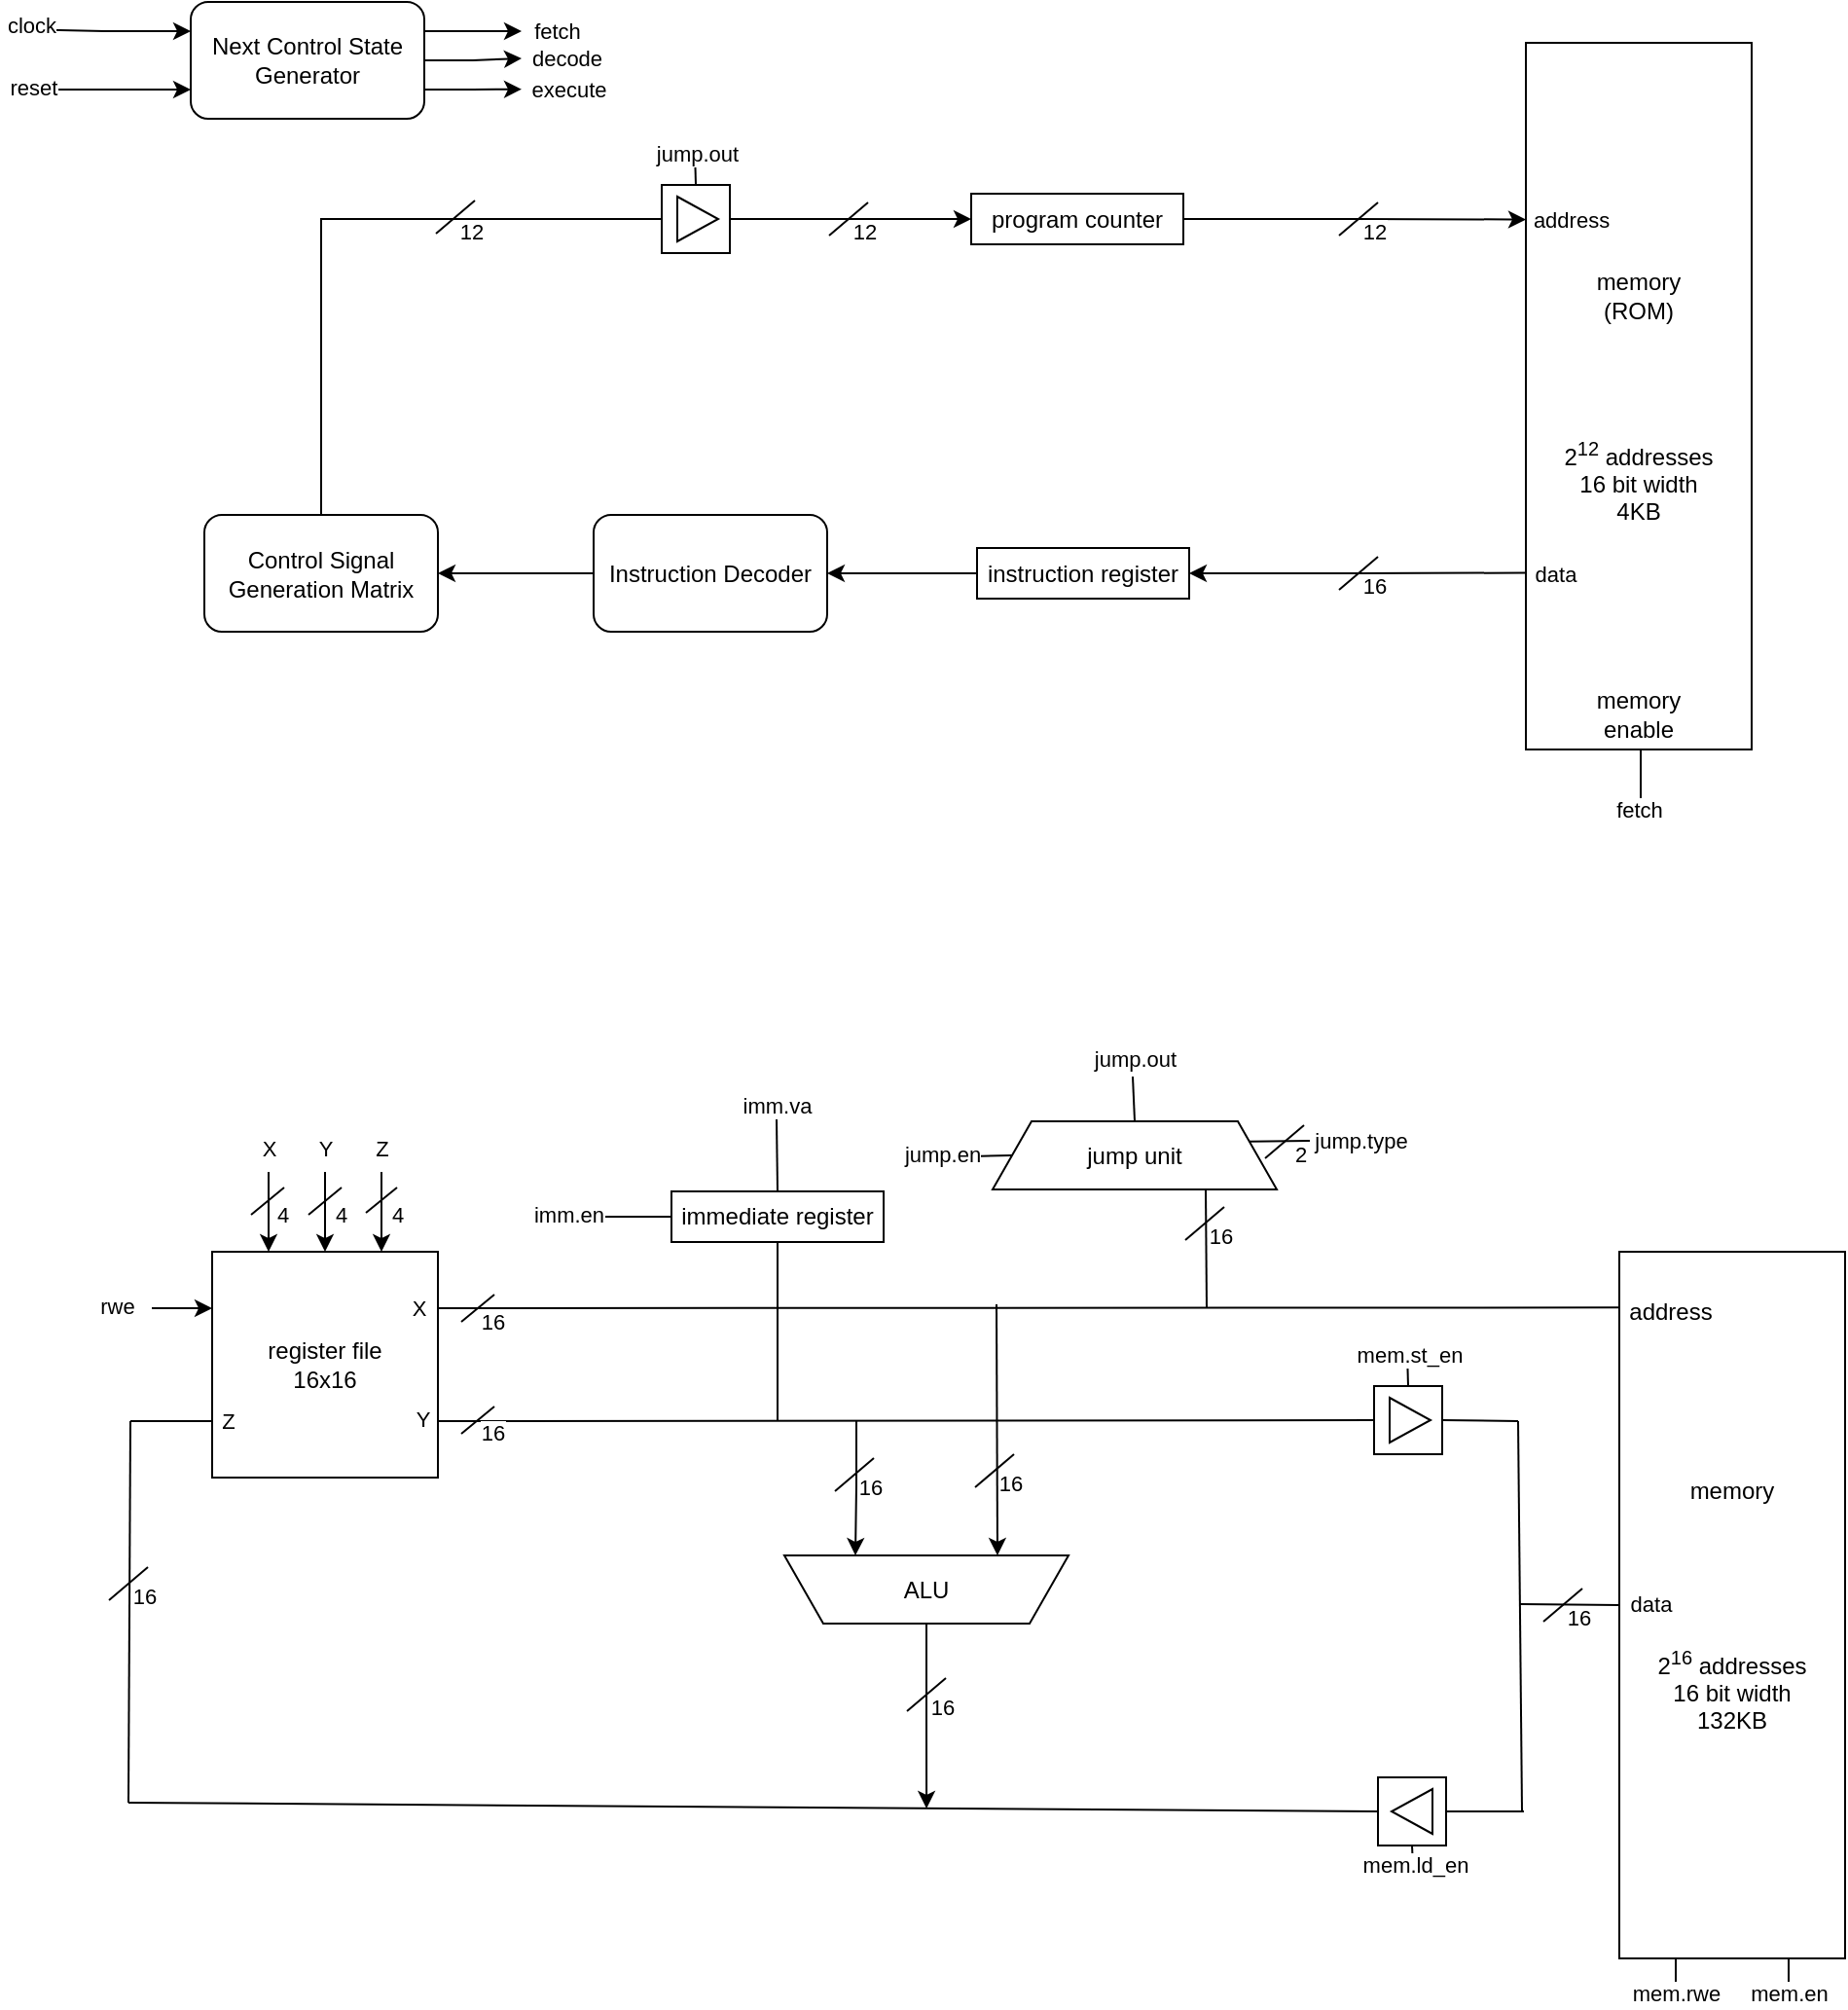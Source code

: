 <mxfile version="26.0.1">
  <diagram name="Page-1" id="Lnq9ZHY8k1LSBniUlyPh">
    <mxGraphModel dx="1737" dy="885" grid="1" gridSize="1" guides="1" tooltips="1" connect="1" arrows="1" fold="1" page="1" pageScale="1" pageWidth="850" pageHeight="1100" math="0" shadow="0">
      <root>
        <mxCell id="0" />
        <mxCell id="1" parent="0" />
        <mxCell id="1BW4OrDuWjj_WiHF_ftf-129" style="edgeStyle=orthogonalEdgeStyle;rounded=0;orthogonalLoop=1;jettySize=auto;html=1;exitX=0.5;exitY=1;exitDx=0;exitDy=0;endArrow=none;endFill=0;" parent="1" source="kr_W2gvDXn8DfY-FKdrc-157" edge="1">
          <mxGeometry relative="1" as="geometry">
            <mxPoint x="893" y="430" as="targetPoint" />
          </mxGeometry>
        </mxCell>
        <mxCell id="1BW4OrDuWjj_WiHF_ftf-130" value="fetch" style="edgeLabel;html=1;align=center;verticalAlign=middle;resizable=0;points=[];" parent="1BW4OrDuWjj_WiHF_ftf-129" vertex="1" connectable="0">
          <mxGeometry x="0.383" relative="1" as="geometry">
            <mxPoint x="-1" y="10" as="offset" />
          </mxGeometry>
        </mxCell>
        <mxCell id="kr_W2gvDXn8DfY-FKdrc-157" value="&lt;div&gt;&lt;span style=&quot;background-color: initial;&quot;&gt;memory&lt;/span&gt;&lt;/div&gt;&lt;div&gt;(ROM)&lt;/div&gt;&lt;div&gt;&lt;br&gt;&lt;/div&gt;&lt;div&gt;&lt;br&gt;&lt;/div&gt;&lt;div&gt;&lt;br&gt;&lt;/div&gt;&lt;div&gt;&lt;br&gt;&lt;/div&gt;&lt;div&gt;2&lt;sup&gt;12&lt;/sup&gt;&amp;nbsp;addresses&lt;/div&gt;&lt;div&gt;16 bit width&lt;/div&gt;&lt;div&gt;4KB&lt;/div&gt;" style="rounded=0;whiteSpace=wrap;html=1;" parent="1" vertex="1">
          <mxGeometry x="834" y="36" width="116" height="363" as="geometry" />
        </mxCell>
        <mxCell id="1BW4OrDuWjj_WiHF_ftf-104" value="program counter" style="rounded=0;whiteSpace=wrap;html=1;" parent="1" vertex="1">
          <mxGeometry x="549" y="113.5" width="109" height="26" as="geometry" />
        </mxCell>
        <mxCell id="1BW4OrDuWjj_WiHF_ftf-137" style="edgeStyle=orthogonalEdgeStyle;rounded=0;orthogonalLoop=1;jettySize=auto;html=1;entryX=1;entryY=0.5;entryDx=0;entryDy=0;" parent="1" source="1BW4OrDuWjj_WiHF_ftf-109" target="1BW4OrDuWjj_WiHF_ftf-136" edge="1">
          <mxGeometry relative="1" as="geometry" />
        </mxCell>
        <mxCell id="1BW4OrDuWjj_WiHF_ftf-109" value="instruction register" style="rounded=0;whiteSpace=wrap;html=1;" parent="1" vertex="1">
          <mxGeometry x="552" y="295.5" width="109" height="26" as="geometry" />
        </mxCell>
        <mxCell id="1BW4OrDuWjj_WiHF_ftf-116" style="edgeStyle=orthogonalEdgeStyle;rounded=0;orthogonalLoop=1;jettySize=auto;html=1;exitX=1;exitY=0.5;exitDx=0;exitDy=0;entryX=0;entryY=0.75;entryDx=0;entryDy=0;endArrow=none;endFill=0;startArrow=classic;startFill=1;" parent="1" source="1BW4OrDuWjj_WiHF_ftf-109" target="kr_W2gvDXn8DfY-FKdrc-157" edge="1">
          <mxGeometry relative="1" as="geometry">
            <mxPoint x="756" y="308.5" as="sourcePoint" />
          </mxGeometry>
        </mxCell>
        <mxCell id="0U2qP6XR2OY_gukqAAtL-2" value="data" style="edgeLabel;html=1;align=center;verticalAlign=middle;resizable=0;points=[];" parent="1BW4OrDuWjj_WiHF_ftf-116" vertex="1" connectable="0">
          <mxGeometry x="0.77" relative="1" as="geometry">
            <mxPoint x="34" as="offset" />
          </mxGeometry>
        </mxCell>
        <mxCell id="1BW4OrDuWjj_WiHF_ftf-127" style="edgeStyle=orthogonalEdgeStyle;rounded=0;orthogonalLoop=1;jettySize=auto;html=1;entryX=0;entryY=0.25;entryDx=0;entryDy=0;exitX=1;exitY=0.5;exitDx=0;exitDy=0;" parent="1" source="1BW4OrDuWjj_WiHF_ftf-104" target="kr_W2gvDXn8DfY-FKdrc-157" edge="1">
          <mxGeometry relative="1" as="geometry">
            <mxPoint x="755" y="127" as="sourcePoint" />
          </mxGeometry>
        </mxCell>
        <mxCell id="0U2qP6XR2OY_gukqAAtL-1" value="address" style="edgeLabel;html=1;align=center;verticalAlign=middle;resizable=0;points=[];" parent="1BW4OrDuWjj_WiHF_ftf-127" vertex="1" connectable="0">
          <mxGeometry x="0.758" y="3" relative="1" as="geometry">
            <mxPoint x="44" y="3" as="offset" />
          </mxGeometry>
        </mxCell>
        <mxCell id="1BW4OrDuWjj_WiHF_ftf-133" style="edgeStyle=orthogonalEdgeStyle;rounded=0;orthogonalLoop=1;jettySize=auto;html=1;exitX=1;exitY=0.25;exitDx=0;exitDy=0;" parent="1" source="1BW4OrDuWjj_WiHF_ftf-128" edge="1">
          <mxGeometry relative="1" as="geometry">
            <mxPoint x="318" y="30" as="targetPoint" />
          </mxGeometry>
        </mxCell>
        <mxCell id="1BW4OrDuWjj_WiHF_ftf-146" value="fetch" style="edgeLabel;html=1;align=center;verticalAlign=middle;resizable=0;points=[];" parent="1BW4OrDuWjj_WiHF_ftf-133" vertex="1" connectable="0">
          <mxGeometry x="0.821" y="2" relative="1" as="geometry">
            <mxPoint x="22" y="2" as="offset" />
          </mxGeometry>
        </mxCell>
        <mxCell id="1BW4OrDuWjj_WiHF_ftf-134" style="edgeStyle=orthogonalEdgeStyle;rounded=0;orthogonalLoop=1;jettySize=auto;html=1;exitX=1;exitY=0.5;exitDx=0;exitDy=0;" parent="1" source="1BW4OrDuWjj_WiHF_ftf-128" edge="1">
          <mxGeometry relative="1" as="geometry">
            <mxPoint x="318" y="44.0" as="targetPoint" />
          </mxGeometry>
        </mxCell>
        <mxCell id="1BW4OrDuWjj_WiHF_ftf-135" style="edgeStyle=orthogonalEdgeStyle;rounded=0;orthogonalLoop=1;jettySize=auto;html=1;exitX=1;exitY=0.75;exitDx=0;exitDy=0;" parent="1" source="1BW4OrDuWjj_WiHF_ftf-128" edge="1">
          <mxGeometry relative="1" as="geometry">
            <mxPoint x="318" y="59.821" as="targetPoint" />
          </mxGeometry>
        </mxCell>
        <mxCell id="1BW4OrDuWjj_WiHF_ftf-177" style="edgeStyle=orthogonalEdgeStyle;rounded=0;orthogonalLoop=1;jettySize=auto;html=1;exitX=0;exitY=0.25;exitDx=0;exitDy=0;endArrow=none;endFill=0;startArrow=classic;startFill=1;" parent="1" source="1BW4OrDuWjj_WiHF_ftf-128" edge="1">
          <mxGeometry relative="1" as="geometry">
            <mxPoint x="58" y="29" as="targetPoint" />
          </mxGeometry>
        </mxCell>
        <mxCell id="1BW4OrDuWjj_WiHF_ftf-178" value="clock" style="edgeLabel;html=1;align=center;verticalAlign=middle;resizable=0;points=[];" parent="1BW4OrDuWjj_WiHF_ftf-177" vertex="1" connectable="0">
          <mxGeometry x="0.833" y="-2" relative="1" as="geometry">
            <mxPoint as="offset" />
          </mxGeometry>
        </mxCell>
        <mxCell id="1BW4OrDuWjj_WiHF_ftf-180" style="edgeStyle=orthogonalEdgeStyle;rounded=0;orthogonalLoop=1;jettySize=auto;html=1;exitX=0;exitY=0.75;exitDx=0;exitDy=0;startArrow=classic;startFill=1;endArrow=none;endFill=0;" parent="1" source="1BW4OrDuWjj_WiHF_ftf-128" edge="1">
          <mxGeometry relative="1" as="geometry">
            <mxPoint x="63" y="60" as="targetPoint" />
          </mxGeometry>
        </mxCell>
        <mxCell id="1BW4OrDuWjj_WiHF_ftf-181" value="reset" style="edgeLabel;html=1;align=center;verticalAlign=middle;resizable=0;points=[];" parent="1BW4OrDuWjj_WiHF_ftf-180" vertex="1" connectable="0">
          <mxGeometry x="0.779" y="-1" relative="1" as="geometry">
            <mxPoint x="-6" as="offset" />
          </mxGeometry>
        </mxCell>
        <mxCell id="1BW4OrDuWjj_WiHF_ftf-128" value="Next Control State Generator" style="rounded=1;whiteSpace=wrap;html=1;" parent="1" vertex="1">
          <mxGeometry x="148" y="15" width="120" height="60" as="geometry" />
        </mxCell>
        <mxCell id="1BW4OrDuWjj_WiHF_ftf-156" style="edgeStyle=orthogonalEdgeStyle;rounded=0;orthogonalLoop=1;jettySize=auto;html=1;entryX=1;entryY=0.5;entryDx=0;entryDy=0;" parent="1" source="1BW4OrDuWjj_WiHF_ftf-136" target="1BW4OrDuWjj_WiHF_ftf-153" edge="1">
          <mxGeometry relative="1" as="geometry" />
        </mxCell>
        <mxCell id="1BW4OrDuWjj_WiHF_ftf-136" value="Instruction Decoder" style="rounded=1;whiteSpace=wrap;html=1;" parent="1" vertex="1">
          <mxGeometry x="355" y="278.5" width="120" height="60" as="geometry" />
        </mxCell>
        <mxCell id="1BW4OrDuWjj_WiHF_ftf-145" value="memory enable" style="text;html=1;align=center;verticalAlign=middle;whiteSpace=wrap;rounded=0;" parent="1" vertex="1">
          <mxGeometry x="862" y="366" width="60" height="30" as="geometry" />
        </mxCell>
        <mxCell id="1BW4OrDuWjj_WiHF_ftf-147" value="decode" style="edgeLabel;html=1;align=center;verticalAlign=middle;resizable=0;points=[];" parent="1" vertex="1" connectable="0">
          <mxGeometry x="340.999" y="43.499" as="geometry" />
        </mxCell>
        <mxCell id="1BW4OrDuWjj_WiHF_ftf-148" value="execute" style="edgeLabel;html=1;align=center;verticalAlign=middle;resizable=0;points=[];" parent="1" vertex="1" connectable="0">
          <mxGeometry x="341.999" y="59.999" as="geometry" />
        </mxCell>
        <mxCell id="1BW4OrDuWjj_WiHF_ftf-182" style="edgeStyle=orthogonalEdgeStyle;rounded=0;orthogonalLoop=1;jettySize=auto;html=1;entryX=0;entryY=0.5;entryDx=0;entryDy=0;exitX=0.5;exitY=0;exitDx=0;exitDy=0;endArrow=none;endFill=0;" parent="1" source="1BW4OrDuWjj_WiHF_ftf-153" target="1BW4OrDuWjj_WiHF_ftf-173" edge="1">
          <mxGeometry relative="1" as="geometry" />
        </mxCell>
        <mxCell id="1BW4OrDuWjj_WiHF_ftf-153" value="Control Signal Generation Matrix" style="rounded=1;whiteSpace=wrap;html=1;" parent="1" vertex="1">
          <mxGeometry x="155" y="278.5" width="120" height="60" as="geometry" />
        </mxCell>
        <mxCell id="1BW4OrDuWjj_WiHF_ftf-172" value="" style="group" parent="1" vertex="1" connectable="0">
          <mxGeometry x="390" y="91" width="35" height="53" as="geometry" />
        </mxCell>
        <mxCell id="1BW4OrDuWjj_WiHF_ftf-173" value="" style="rounded=0;whiteSpace=wrap;html=1;" parent="1BW4OrDuWjj_WiHF_ftf-172" vertex="1">
          <mxGeometry y="18" width="35" height="35" as="geometry" />
        </mxCell>
        <mxCell id="1BW4OrDuWjj_WiHF_ftf-174" value="" style="triangle;whiteSpace=wrap;html=1;" parent="1BW4OrDuWjj_WiHF_ftf-172" vertex="1">
          <mxGeometry x="8" y="24" width="21" height="23" as="geometry" />
        </mxCell>
        <mxCell id="1BW4OrDuWjj_WiHF_ftf-175" value="" style="endArrow=none;html=1;rounded=0;entryX=0.5;entryY=0;entryDx=0;entryDy=0;" parent="1BW4OrDuWjj_WiHF_ftf-172" target="1BW4OrDuWjj_WiHF_ftf-173" edge="1">
          <mxGeometry width="50" height="50" relative="1" as="geometry">
            <mxPoint x="17" as="sourcePoint" />
            <mxPoint x="1" y="-7" as="targetPoint" />
          </mxGeometry>
        </mxCell>
        <mxCell id="1BW4OrDuWjj_WiHF_ftf-176" value="jump.out" style="edgeLabel;html=1;align=center;verticalAlign=middle;resizable=0;points=[];" parent="1BW4OrDuWjj_WiHF_ftf-175" vertex="1" connectable="0">
          <mxGeometry x="-0.85" y="1" relative="1" as="geometry">
            <mxPoint as="offset" />
          </mxGeometry>
        </mxCell>
        <mxCell id="1BW4OrDuWjj_WiHF_ftf-183" style="edgeStyle=orthogonalEdgeStyle;rounded=0;orthogonalLoop=1;jettySize=auto;html=1;entryX=0;entryY=0.5;entryDx=0;entryDy=0;" parent="1" source="1BW4OrDuWjj_WiHF_ftf-173" target="1BW4OrDuWjj_WiHF_ftf-104" edge="1">
          <mxGeometry relative="1" as="geometry" />
        </mxCell>
        <mxCell id="1BW4OrDuWjj_WiHF_ftf-188" value="" style="endArrow=none;html=1;rounded=0;" parent="1" edge="1">
          <mxGeometry width="50" height="50" relative="1" as="geometry">
            <mxPoint x="738" y="317" as="sourcePoint" />
            <mxPoint x="758" y="300" as="targetPoint" />
          </mxGeometry>
        </mxCell>
        <mxCell id="1BW4OrDuWjj_WiHF_ftf-189" value="16" style="edgeLabel;html=1;align=center;verticalAlign=middle;resizable=0;points=[];" parent="1BW4OrDuWjj_WiHF_ftf-188" vertex="1" connectable="0">
          <mxGeometry x="0.437" y="-1" relative="1" as="geometry">
            <mxPoint x="3" y="9" as="offset" />
          </mxGeometry>
        </mxCell>
        <mxCell id="1BW4OrDuWjj_WiHF_ftf-192" value="" style="endArrow=none;html=1;rounded=0;" parent="1" edge="1">
          <mxGeometry width="50" height="50" relative="1" as="geometry">
            <mxPoint x="738" y="135" as="sourcePoint" />
            <mxPoint x="758" y="118" as="targetPoint" />
          </mxGeometry>
        </mxCell>
        <mxCell id="1BW4OrDuWjj_WiHF_ftf-193" value="12" style="edgeLabel;html=1;align=center;verticalAlign=middle;resizable=0;points=[];" parent="1BW4OrDuWjj_WiHF_ftf-192" vertex="1" connectable="0">
          <mxGeometry x="0.437" y="-1" relative="1" as="geometry">
            <mxPoint x="3" y="9" as="offset" />
          </mxGeometry>
        </mxCell>
        <mxCell id="1BW4OrDuWjj_WiHF_ftf-194" value="" style="endArrow=none;html=1;rounded=0;" parent="1" edge="1">
          <mxGeometry width="50" height="50" relative="1" as="geometry">
            <mxPoint x="274" y="134" as="sourcePoint" />
            <mxPoint x="294" y="117" as="targetPoint" />
          </mxGeometry>
        </mxCell>
        <mxCell id="1BW4OrDuWjj_WiHF_ftf-195" value="12" style="edgeLabel;html=1;align=center;verticalAlign=middle;resizable=0;points=[];" parent="1BW4OrDuWjj_WiHF_ftf-194" vertex="1" connectable="0">
          <mxGeometry x="0.437" y="-1" relative="1" as="geometry">
            <mxPoint x="3" y="10" as="offset" />
          </mxGeometry>
        </mxCell>
        <mxCell id="1BW4OrDuWjj_WiHF_ftf-242" value="" style="endArrow=none;html=1;rounded=0;" parent="1" edge="1">
          <mxGeometry width="50" height="50" relative="1" as="geometry">
            <mxPoint x="476" y="135" as="sourcePoint" />
            <mxPoint x="496" y="118" as="targetPoint" />
          </mxGeometry>
        </mxCell>
        <mxCell id="1BW4OrDuWjj_WiHF_ftf-243" value="12" style="edgeLabel;html=1;align=center;verticalAlign=middle;resizable=0;points=[];" parent="1BW4OrDuWjj_WiHF_ftf-242" vertex="1" connectable="0">
          <mxGeometry x="0.437" y="-1" relative="1" as="geometry">
            <mxPoint x="3" y="9" as="offset" />
          </mxGeometry>
        </mxCell>
        <mxCell id="tpnayZtEJHN_1LxH815h-15" value="" style="group" vertex="1" connectable="0" parent="1">
          <mxGeometry x="106" y="567" width="892" height="477" as="geometry" />
        </mxCell>
        <mxCell id="kr_W2gvDXn8DfY-FKdrc-2" value="register file&lt;div&gt;16x16&lt;/div&gt;" style="whiteSpace=wrap;html=1;aspect=fixed;" parent="tpnayZtEJHN_1LxH815h-15" vertex="1">
          <mxGeometry x="53" y="90" width="116" height="116" as="geometry" />
        </mxCell>
        <mxCell id="kr_W2gvDXn8DfY-FKdrc-7" value="" style="endArrow=classic;html=1;rounded=0;entryX=0;entryY=0.25;entryDx=0;entryDy=0;" parent="tpnayZtEJHN_1LxH815h-15" target="kr_W2gvDXn8DfY-FKdrc-2" edge="1">
          <mxGeometry width="50" height="50" relative="1" as="geometry">
            <mxPoint x="22" y="119" as="sourcePoint" />
            <mxPoint x="-49" y="107" as="targetPoint" />
          </mxGeometry>
        </mxCell>
        <mxCell id="kr_W2gvDXn8DfY-FKdrc-8" value="rwe" style="edgeLabel;html=1;align=center;verticalAlign=middle;resizable=0;points=[];" parent="kr_W2gvDXn8DfY-FKdrc-7" vertex="1" connectable="0">
          <mxGeometry x="-0.469" y="-2" relative="1" as="geometry">
            <mxPoint x="-26" y="-3" as="offset" />
          </mxGeometry>
        </mxCell>
        <mxCell id="kr_W2gvDXn8DfY-FKdrc-11" value="" style="endArrow=classic;html=1;rounded=0;entryX=0.25;entryY=0;entryDx=0;entryDy=0;" parent="tpnayZtEJHN_1LxH815h-15" target="kr_W2gvDXn8DfY-FKdrc-2" edge="1">
          <mxGeometry width="50" height="50" relative="1" as="geometry">
            <mxPoint x="82" y="49" as="sourcePoint" />
            <mxPoint x="91" y="67" as="targetPoint" />
          </mxGeometry>
        </mxCell>
        <mxCell id="kr_W2gvDXn8DfY-FKdrc-43" value="X" style="edgeLabel;html=1;align=center;verticalAlign=middle;resizable=0;points=[];" parent="kr_W2gvDXn8DfY-FKdrc-11" vertex="1" connectable="0">
          <mxGeometry x="-0.74" relative="1" as="geometry">
            <mxPoint y="-18" as="offset" />
          </mxGeometry>
        </mxCell>
        <mxCell id="kr_W2gvDXn8DfY-FKdrc-30" value="" style="endArrow=none;html=1;rounded=0;" parent="tpnayZtEJHN_1LxH815h-15" edge="1">
          <mxGeometry width="50" height="50" relative="1" as="geometry">
            <mxPoint x="73" y="71" as="sourcePoint" />
            <mxPoint x="90" y="57" as="targetPoint" />
          </mxGeometry>
        </mxCell>
        <mxCell id="kr_W2gvDXn8DfY-FKdrc-31" value="4" style="edgeLabel;html=1;align=center;verticalAlign=middle;resizable=0;points=[];" parent="kr_W2gvDXn8DfY-FKdrc-30" vertex="1" connectable="0">
          <mxGeometry x="0.437" y="-1" relative="1" as="geometry">
            <mxPoint x="3" y="9" as="offset" />
          </mxGeometry>
        </mxCell>
        <mxCell id="kr_W2gvDXn8DfY-FKdrc-44" value="" style="endArrow=classic;html=1;rounded=0;entryX=0.5;entryY=0;entryDx=0;entryDy=0;" parent="tpnayZtEJHN_1LxH815h-15" target="kr_W2gvDXn8DfY-FKdrc-2" edge="1">
          <mxGeometry width="50" height="50" relative="1" as="geometry">
            <mxPoint x="111" y="49" as="sourcePoint" />
            <mxPoint x="119" y="75" as="targetPoint" />
          </mxGeometry>
        </mxCell>
        <mxCell id="kr_W2gvDXn8DfY-FKdrc-45" value="Y" style="edgeLabel;html=1;align=center;verticalAlign=middle;resizable=0;points=[];" parent="kr_W2gvDXn8DfY-FKdrc-44" vertex="1" connectable="0">
          <mxGeometry x="-0.74" relative="1" as="geometry">
            <mxPoint y="-18" as="offset" />
          </mxGeometry>
        </mxCell>
        <mxCell id="kr_W2gvDXn8DfY-FKdrc-46" value="" style="endArrow=classic;html=1;rounded=0;entryX=0.75;entryY=0;entryDx=0;entryDy=0;" parent="tpnayZtEJHN_1LxH815h-15" target="kr_W2gvDXn8DfY-FKdrc-2" edge="1">
          <mxGeometry width="50" height="50" relative="1" as="geometry">
            <mxPoint x="140" y="49" as="sourcePoint" />
            <mxPoint x="141" y="80" as="targetPoint" />
          </mxGeometry>
        </mxCell>
        <mxCell id="kr_W2gvDXn8DfY-FKdrc-47" value="Z" style="edgeLabel;html=1;align=center;verticalAlign=middle;resizable=0;points=[];" parent="kr_W2gvDXn8DfY-FKdrc-46" vertex="1" connectable="0">
          <mxGeometry x="-0.74" relative="1" as="geometry">
            <mxPoint y="-18" as="offset" />
          </mxGeometry>
        </mxCell>
        <mxCell id="kr_W2gvDXn8DfY-FKdrc-50" value="" style="endArrow=none;html=1;rounded=0;" parent="tpnayZtEJHN_1LxH815h-15" edge="1">
          <mxGeometry width="50" height="50" relative="1" as="geometry">
            <mxPoint x="102.5" y="71" as="sourcePoint" />
            <mxPoint x="119.5" y="57" as="targetPoint" />
          </mxGeometry>
        </mxCell>
        <mxCell id="kr_W2gvDXn8DfY-FKdrc-51" value="4" style="edgeLabel;html=1;align=center;verticalAlign=middle;resizable=0;points=[];" parent="kr_W2gvDXn8DfY-FKdrc-50" vertex="1" connectable="0">
          <mxGeometry x="0.437" y="-1" relative="1" as="geometry">
            <mxPoint x="3" y="9" as="offset" />
          </mxGeometry>
        </mxCell>
        <mxCell id="kr_W2gvDXn8DfY-FKdrc-52" value="" style="endArrow=none;html=1;rounded=0;" parent="tpnayZtEJHN_1LxH815h-15" edge="1">
          <mxGeometry width="50" height="50" relative="1" as="geometry">
            <mxPoint x="132" y="70" as="sourcePoint" />
            <mxPoint x="148" y="57" as="targetPoint" />
          </mxGeometry>
        </mxCell>
        <mxCell id="kr_W2gvDXn8DfY-FKdrc-53" value="4" style="edgeLabel;html=1;align=center;verticalAlign=middle;resizable=0;points=[];" parent="kr_W2gvDXn8DfY-FKdrc-52" vertex="1" connectable="0">
          <mxGeometry x="0.437" y="-1" relative="1" as="geometry">
            <mxPoint x="3" y="9" as="offset" />
          </mxGeometry>
        </mxCell>
        <mxCell id="kr_W2gvDXn8DfY-FKdrc-56" value="" style="endArrow=none;html=1;rounded=0;exitX=1;exitY=0.25;exitDx=0;exitDy=0;entryX=-0.001;entryY=0.079;entryDx=0;entryDy=0;entryPerimeter=0;" parent="tpnayZtEJHN_1LxH815h-15" source="kr_W2gvDXn8DfY-FKdrc-2" target="kr_W2gvDXn8DfY-FKdrc-55" edge="1">
          <mxGeometry width="50" height="50" relative="1" as="geometry">
            <mxPoint x="299" y="247" as="sourcePoint" />
            <mxPoint x="349" y="197" as="targetPoint" />
          </mxGeometry>
        </mxCell>
        <mxCell id="kr_W2gvDXn8DfY-FKdrc-139" value="X" style="edgeLabel;html=1;align=center;verticalAlign=middle;resizable=0;points=[];" parent="kr_W2gvDXn8DfY-FKdrc-56" vertex="1" connectable="0">
          <mxGeometry x="-0.99" relative="1" as="geometry">
            <mxPoint x="-13" as="offset" />
          </mxGeometry>
        </mxCell>
        <mxCell id="kr_W2gvDXn8DfY-FKdrc-59" value="" style="endArrow=none;html=1;rounded=0;" parent="tpnayZtEJHN_1LxH815h-15" edge="1">
          <mxGeometry width="50" height="50" relative="1" as="geometry">
            <mxPoint x="181" y="126" as="sourcePoint" />
            <mxPoint x="198" y="112" as="targetPoint" />
          </mxGeometry>
        </mxCell>
        <mxCell id="kr_W2gvDXn8DfY-FKdrc-60" value="16" style="edgeLabel;html=1;align=center;verticalAlign=middle;resizable=0;points=[];" parent="kr_W2gvDXn8DfY-FKdrc-59" vertex="1" connectable="0">
          <mxGeometry x="0.437" y="-1" relative="1" as="geometry">
            <mxPoint x="3" y="9" as="offset" />
          </mxGeometry>
        </mxCell>
        <mxCell id="kr_W2gvDXn8DfY-FKdrc-78" value="" style="endArrow=none;html=1;rounded=0;exitX=1;exitY=0.75;exitDx=0;exitDy=0;entryX=0;entryY=0.5;entryDx=0;entryDy=0;" parent="tpnayZtEJHN_1LxH815h-15" source="kr_W2gvDXn8DfY-FKdrc-2" target="kr_W2gvDXn8DfY-FKdrc-79" edge="1">
          <mxGeometry width="50" height="50" relative="1" as="geometry">
            <mxPoint x="198" y="187" as="sourcePoint" />
            <mxPoint x="715" y="177" as="targetPoint" />
          </mxGeometry>
        </mxCell>
        <mxCell id="kr_W2gvDXn8DfY-FKdrc-140" value="Y" style="edgeLabel;html=1;align=center;verticalAlign=middle;resizable=0;points=[];" parent="kr_W2gvDXn8DfY-FKdrc-78" vertex="1" connectable="0">
          <mxGeometry x="-0.978" y="1" relative="1" as="geometry">
            <mxPoint x="-14" as="offset" />
          </mxGeometry>
        </mxCell>
        <mxCell id="kr_W2gvDXn8DfY-FKdrc-87" value="" style="endArrow=none;html=1;rounded=0;entryX=0;entryY=0.5;entryDx=0;entryDy=0;" parent="tpnayZtEJHN_1LxH815h-15" target="kr_W2gvDXn8DfY-FKdrc-81" edge="1">
          <mxGeometry width="50" height="50" relative="1" as="geometry">
            <mxPoint x="10" y="373" as="sourcePoint" />
            <mxPoint x="721" y="378" as="targetPoint" />
          </mxGeometry>
        </mxCell>
        <mxCell id="kr_W2gvDXn8DfY-FKdrc-92" value="" style="endArrow=none;html=1;rounded=0;" parent="tpnayZtEJHN_1LxH815h-15" edge="1">
          <mxGeometry width="50" height="50" relative="1" as="geometry">
            <mxPoint x="181" y="183.5" as="sourcePoint" />
            <mxPoint x="198" y="169.5" as="targetPoint" />
          </mxGeometry>
        </mxCell>
        <mxCell id="kr_W2gvDXn8DfY-FKdrc-93" value="16" style="edgeLabel;html=1;align=center;verticalAlign=middle;resizable=0;points=[];" parent="kr_W2gvDXn8DfY-FKdrc-92" vertex="1" connectable="0">
          <mxGeometry x="0.437" y="-1" relative="1" as="geometry">
            <mxPoint x="3" y="9" as="offset" />
          </mxGeometry>
        </mxCell>
        <mxCell id="kr_W2gvDXn8DfY-FKdrc-111" value="" style="endArrow=none;html=1;rounded=0;" parent="tpnayZtEJHN_1LxH815h-15" edge="1">
          <mxGeometry width="50" height="50" relative="1" as="geometry">
            <mxPoint x="10" y="373" as="sourcePoint" />
            <mxPoint x="11" y="177" as="targetPoint" />
          </mxGeometry>
        </mxCell>
        <mxCell id="kr_W2gvDXn8DfY-FKdrc-113" value="" style="endArrow=none;html=1;rounded=0;entryX=0;entryY=0.75;entryDx=0;entryDy=0;" parent="tpnayZtEJHN_1LxH815h-15" target="kr_W2gvDXn8DfY-FKdrc-2" edge="1">
          <mxGeometry width="50" height="50" relative="1" as="geometry">
            <mxPoint x="11" y="177" as="sourcePoint" />
            <mxPoint x="41" y="158" as="targetPoint" />
          </mxGeometry>
        </mxCell>
        <mxCell id="kr_W2gvDXn8DfY-FKdrc-141" value="Z" style="edgeLabel;html=1;align=center;verticalAlign=middle;resizable=0;points=[];" parent="kr_W2gvDXn8DfY-FKdrc-113" vertex="1" connectable="0">
          <mxGeometry x="0.66" relative="1" as="geometry">
            <mxPoint x="15" as="offset" />
          </mxGeometry>
        </mxCell>
        <mxCell id="kr_W2gvDXn8DfY-FKdrc-125" value="" style="endArrow=none;html=1;rounded=0;" parent="tpnayZtEJHN_1LxH815h-15" edge="1">
          <mxGeometry width="50" height="50" relative="1" as="geometry">
            <mxPoint x="373" y="213" as="sourcePoint" />
            <mxPoint x="393" y="196" as="targetPoint" />
          </mxGeometry>
        </mxCell>
        <mxCell id="kr_W2gvDXn8DfY-FKdrc-126" value="16" style="edgeLabel;html=1;align=center;verticalAlign=middle;resizable=0;points=[];" parent="kr_W2gvDXn8DfY-FKdrc-125" vertex="1" connectable="0">
          <mxGeometry x="0.437" y="-1" relative="1" as="geometry">
            <mxPoint x="3" y="9" as="offset" />
          </mxGeometry>
        </mxCell>
        <mxCell id="kr_W2gvDXn8DfY-FKdrc-137" value="" style="endArrow=none;html=1;rounded=0;" parent="tpnayZtEJHN_1LxH815h-15" edge="1">
          <mxGeometry width="50" height="50" relative="1" as="geometry">
            <mxPoint y="269" as="sourcePoint" />
            <mxPoint x="20" y="252" as="targetPoint" />
          </mxGeometry>
        </mxCell>
        <mxCell id="kr_W2gvDXn8DfY-FKdrc-138" value="16" style="edgeLabel;html=1;align=center;verticalAlign=middle;resizable=0;points=[];" parent="kr_W2gvDXn8DfY-FKdrc-137" vertex="1" connectable="0">
          <mxGeometry x="0.437" y="-1" relative="1" as="geometry">
            <mxPoint x="3" y="9" as="offset" />
          </mxGeometry>
        </mxCell>
        <mxCell id="kr_W2gvDXn8DfY-FKdrc-151" style="edgeStyle=orthogonalEdgeStyle;rounded=0;orthogonalLoop=1;jettySize=auto;html=1;endArrow=none;endFill=0;" parent="tpnayZtEJHN_1LxH815h-15" source="kr_W2gvDXn8DfY-FKdrc-144" edge="1">
          <mxGeometry relative="1" as="geometry">
            <mxPoint x="343.5" y="177" as="targetPoint" />
          </mxGeometry>
        </mxCell>
        <mxCell id="kr_W2gvDXn8DfY-FKdrc-144" value="immediate register" style="rounded=0;whiteSpace=wrap;html=1;" parent="tpnayZtEJHN_1LxH815h-15" vertex="1">
          <mxGeometry x="289" y="59" width="109" height="26" as="geometry" />
        </mxCell>
        <mxCell id="kr_W2gvDXn8DfY-FKdrc-145" value="" style="endArrow=none;html=1;rounded=0;entryX=0;entryY=0.5;entryDx=0;entryDy=0;endFill=0;" parent="tpnayZtEJHN_1LxH815h-15" target="kr_W2gvDXn8DfY-FKdrc-144" edge="1">
          <mxGeometry width="50" height="50" relative="1" as="geometry">
            <mxPoint x="252" y="72" as="sourcePoint" />
            <mxPoint x="282" y="71" as="targetPoint" />
          </mxGeometry>
        </mxCell>
        <mxCell id="kr_W2gvDXn8DfY-FKdrc-146" value="imm.en" style="edgeLabel;html=1;align=center;verticalAlign=middle;resizable=0;points=[];" parent="kr_W2gvDXn8DfY-FKdrc-145" vertex="1" connectable="0">
          <mxGeometry x="-0.469" y="-2" relative="1" as="geometry">
            <mxPoint x="-26" y="-3" as="offset" />
          </mxGeometry>
        </mxCell>
        <mxCell id="kr_W2gvDXn8DfY-FKdrc-149" value="" style="endArrow=none;html=1;rounded=0;exitX=0.5;exitY=0;exitDx=0;exitDy=0;" parent="tpnayZtEJHN_1LxH815h-15" source="kr_W2gvDXn8DfY-FKdrc-144" edge="1">
          <mxGeometry width="50" height="50" relative="1" as="geometry">
            <mxPoint x="329" y="56" as="sourcePoint" />
            <mxPoint x="343" y="22" as="targetPoint" />
          </mxGeometry>
        </mxCell>
        <mxCell id="kr_W2gvDXn8DfY-FKdrc-150" value="imm.va" style="edgeLabel;html=1;align=center;verticalAlign=middle;resizable=0;points=[];" parent="kr_W2gvDXn8DfY-FKdrc-149" vertex="1" connectable="0">
          <mxGeometry x="0.734" relative="1" as="geometry">
            <mxPoint y="-12" as="offset" />
          </mxGeometry>
        </mxCell>
        <mxCell id="1BW4OrDuWjj_WiHF_ftf-155" value="jump unit" style="shape=trapezoid;perimeter=trapezoidPerimeter;whiteSpace=wrap;html=1;fixedSize=1;" parent="tpnayZtEJHN_1LxH815h-15" vertex="1">
          <mxGeometry x="454" y="23" width="146" height="35" as="geometry" />
        </mxCell>
        <mxCell id="1BW4OrDuWjj_WiHF_ftf-159" value="" style="endArrow=none;html=1;rounded=0;entryX=0.75;entryY=1;entryDx=0;entryDy=0;" parent="tpnayZtEJHN_1LxH815h-15" target="1BW4OrDuWjj_WiHF_ftf-155" edge="1">
          <mxGeometry width="50" height="50" relative="1" as="geometry">
            <mxPoint x="564" y="119" as="sourcePoint" />
            <mxPoint x="564" y="60" as="targetPoint" />
          </mxGeometry>
        </mxCell>
        <mxCell id="1BW4OrDuWjj_WiHF_ftf-160" value="" style="endArrow=none;html=1;rounded=0;entryX=0;entryY=0.5;entryDx=0;entryDy=0;" parent="tpnayZtEJHN_1LxH815h-15" target="1BW4OrDuWjj_WiHF_ftf-155" edge="1">
          <mxGeometry width="50" height="50" relative="1" as="geometry">
            <mxPoint x="443" y="41" as="sourcePoint" />
            <mxPoint x="460" y="-5" as="targetPoint" />
          </mxGeometry>
        </mxCell>
        <mxCell id="1BW4OrDuWjj_WiHF_ftf-161" value="jump.en" style="edgeLabel;html=1;align=center;verticalAlign=middle;resizable=0;points=[];" parent="1BW4OrDuWjj_WiHF_ftf-160" vertex="1" connectable="0">
          <mxGeometry x="0.47" y="-1" relative="1" as="geometry">
            <mxPoint x="-31" y="-2" as="offset" />
          </mxGeometry>
        </mxCell>
        <mxCell id="1BW4OrDuWjj_WiHF_ftf-162" value="" style="endArrow=none;html=1;rounded=0;exitX=1;exitY=0.25;exitDx=0;exitDy=0;" parent="tpnayZtEJHN_1LxH815h-15" source="1BW4OrDuWjj_WiHF_ftf-155" edge="1">
          <mxGeometry width="50" height="50" relative="1" as="geometry">
            <mxPoint x="616" y="42" as="sourcePoint" />
            <mxPoint x="617" y="33" as="targetPoint" />
          </mxGeometry>
        </mxCell>
        <mxCell id="1BW4OrDuWjj_WiHF_ftf-163" value="jump.type" style="edgeLabel;html=1;align=center;verticalAlign=middle;resizable=0;points=[];" parent="1BW4OrDuWjj_WiHF_ftf-162" vertex="1" connectable="0">
          <mxGeometry x="0.493" y="1" relative="1" as="geometry">
            <mxPoint x="34" y="1" as="offset" />
          </mxGeometry>
        </mxCell>
        <mxCell id="1BW4OrDuWjj_WiHF_ftf-166" value="" style="endArrow=none;html=1;rounded=0;" parent="tpnayZtEJHN_1LxH815h-15" edge="1">
          <mxGeometry width="50" height="50" relative="1" as="geometry">
            <mxPoint x="553" y="84" as="sourcePoint" />
            <mxPoint x="573" y="67" as="targetPoint" />
          </mxGeometry>
        </mxCell>
        <mxCell id="1BW4OrDuWjj_WiHF_ftf-167" value="16" style="edgeLabel;html=1;align=center;verticalAlign=middle;resizable=0;points=[];" parent="1BW4OrDuWjj_WiHF_ftf-166" vertex="1" connectable="0">
          <mxGeometry x="0.437" y="-1" relative="1" as="geometry">
            <mxPoint x="3" y="9" as="offset" />
          </mxGeometry>
        </mxCell>
        <mxCell id="1BW4OrDuWjj_WiHF_ftf-168" value="" style="endArrow=none;html=1;rounded=0;exitX=0.5;exitY=0;exitDx=0;exitDy=0;" parent="tpnayZtEJHN_1LxH815h-15" source="1BW4OrDuWjj_WiHF_ftf-155" edge="1">
          <mxGeometry width="50" height="50" relative="1" as="geometry">
            <mxPoint x="519" y="16" as="sourcePoint" />
            <mxPoint x="526" as="targetPoint" />
          </mxGeometry>
        </mxCell>
        <mxCell id="1BW4OrDuWjj_WiHF_ftf-170" value="jump.out" style="edgeLabel;html=1;align=center;verticalAlign=middle;resizable=0;points=[];" parent="1BW4OrDuWjj_WiHF_ftf-168" vertex="1" connectable="0">
          <mxGeometry x="0.102" relative="1" as="geometry">
            <mxPoint y="-20" as="offset" />
          </mxGeometry>
        </mxCell>
        <mxCell id="1BW4OrDuWjj_WiHF_ftf-238" value="" style="endArrow=none;html=1;rounded=0;" parent="tpnayZtEJHN_1LxH815h-15" edge="1">
          <mxGeometry width="50" height="50" relative="1" as="geometry">
            <mxPoint x="594" y="42" as="sourcePoint" />
            <mxPoint x="614" y="25" as="targetPoint" />
          </mxGeometry>
        </mxCell>
        <mxCell id="1BW4OrDuWjj_WiHF_ftf-239" value="2" style="edgeLabel;html=1;align=center;verticalAlign=middle;resizable=0;points=[];" parent="1BW4OrDuWjj_WiHF_ftf-238" vertex="1" connectable="0">
          <mxGeometry x="0.437" y="-1" relative="1" as="geometry">
            <mxPoint x="3" y="9" as="offset" />
          </mxGeometry>
        </mxCell>
        <mxCell id="tpnayZtEJHN_1LxH815h-5" style="edgeStyle=orthogonalEdgeStyle;rounded=0;orthogonalLoop=1;jettySize=auto;html=1;entryX=0.75;entryY=1;entryDx=0;entryDy=0;" edge="1" parent="tpnayZtEJHN_1LxH815h-15" target="tpnayZtEJHN_1LxH815h-3">
          <mxGeometry relative="1" as="geometry">
            <mxPoint x="384" y="177" as="sourcePoint" />
            <Array as="points">
              <mxPoint x="384" y="210" />
              <mxPoint x="384" y="210" />
            </Array>
          </mxGeometry>
        </mxCell>
        <mxCell id="tpnayZtEJHN_1LxH815h-7" style="edgeStyle=orthogonalEdgeStyle;rounded=0;orthogonalLoop=1;jettySize=auto;html=1;entryX=0.25;entryY=1;entryDx=0;entryDy=0;" edge="1" parent="tpnayZtEJHN_1LxH815h-15" target="tpnayZtEJHN_1LxH815h-3">
          <mxGeometry relative="1" as="geometry">
            <mxPoint x="456" y="117" as="sourcePoint" />
          </mxGeometry>
        </mxCell>
        <mxCell id="tpnayZtEJHN_1LxH815h-12" style="edgeStyle=orthogonalEdgeStyle;rounded=0;orthogonalLoop=1;jettySize=auto;html=1;exitX=0.5;exitY=0;exitDx=0;exitDy=0;" edge="1" parent="tpnayZtEJHN_1LxH815h-15" source="tpnayZtEJHN_1LxH815h-3">
          <mxGeometry relative="1" as="geometry">
            <mxPoint x="420.048" y="376" as="targetPoint" />
          </mxGeometry>
        </mxCell>
        <mxCell id="tpnayZtEJHN_1LxH815h-3" value="ALU" style="shape=trapezoid;perimeter=trapezoidPerimeter;whiteSpace=wrap;html=1;fixedSize=1;direction=west;" vertex="1" parent="tpnayZtEJHN_1LxH815h-15">
          <mxGeometry x="347" y="246" width="146" height="35" as="geometry" />
        </mxCell>
        <mxCell id="tpnayZtEJHN_1LxH815h-10" value="" style="endArrow=none;html=1;rounded=0;" edge="1" parent="tpnayZtEJHN_1LxH815h-15">
          <mxGeometry width="50" height="50" relative="1" as="geometry">
            <mxPoint x="445" y="211" as="sourcePoint" />
            <mxPoint x="465" y="194" as="targetPoint" />
          </mxGeometry>
        </mxCell>
        <mxCell id="tpnayZtEJHN_1LxH815h-11" value="16" style="edgeLabel;html=1;align=center;verticalAlign=middle;resizable=0;points=[];" vertex="1" connectable="0" parent="tpnayZtEJHN_1LxH815h-10">
          <mxGeometry x="0.437" y="-1" relative="1" as="geometry">
            <mxPoint x="3" y="9" as="offset" />
          </mxGeometry>
        </mxCell>
        <mxCell id="tpnayZtEJHN_1LxH815h-13" value="" style="endArrow=none;html=1;rounded=0;" edge="1" parent="tpnayZtEJHN_1LxH815h-15">
          <mxGeometry width="50" height="50" relative="1" as="geometry">
            <mxPoint x="410" y="326" as="sourcePoint" />
            <mxPoint x="430" y="309" as="targetPoint" />
          </mxGeometry>
        </mxCell>
        <mxCell id="tpnayZtEJHN_1LxH815h-14" value="16" style="edgeLabel;html=1;align=center;verticalAlign=middle;resizable=0;points=[];" vertex="1" connectable="0" parent="tpnayZtEJHN_1LxH815h-13">
          <mxGeometry x="0.437" y="-1" relative="1" as="geometry">
            <mxPoint x="3" y="9" as="offset" />
          </mxGeometry>
        </mxCell>
        <mxCell id="kr_W2gvDXn8DfY-FKdrc-55" value="memory&lt;div&gt;&lt;br&gt;&lt;/div&gt;&lt;div&gt;&lt;br&gt;&lt;/div&gt;&lt;div&gt;&lt;br&gt;&lt;/div&gt;&lt;div&gt;&lt;br&gt;&lt;/div&gt;&lt;div&gt;&lt;div&gt;&lt;br&gt;&lt;/div&gt;&lt;div&gt;2&lt;sup&gt;16&lt;/sup&gt;&amp;nbsp;addresses&lt;/div&gt;&lt;div&gt;16 bit width&lt;/div&gt;&lt;div&gt;132KB&lt;/div&gt;&lt;/div&gt;" style="rounded=0;whiteSpace=wrap;html=1;" parent="tpnayZtEJHN_1LxH815h-15" vertex="1">
          <mxGeometry x="776" y="90" width="116" height="363" as="geometry" />
        </mxCell>
        <mxCell id="kr_W2gvDXn8DfY-FKdrc-67" value="address" style="text;html=1;align=center;verticalAlign=middle;resizable=0;points=[];autosize=1;strokeColor=none;fillColor=none;" parent="tpnayZtEJHN_1LxH815h-15" vertex="1">
          <mxGeometry x="771" y="107" width="62" height="27" as="geometry" />
        </mxCell>
        <mxCell id="kr_W2gvDXn8DfY-FKdrc-79" value="" style="rounded=0;whiteSpace=wrap;html=1;" parent="tpnayZtEJHN_1LxH815h-15" vertex="1">
          <mxGeometry x="650" y="159" width="35" height="35" as="geometry" />
        </mxCell>
        <mxCell id="kr_W2gvDXn8DfY-FKdrc-80" value="" style="triangle;whiteSpace=wrap;html=1;" parent="tpnayZtEJHN_1LxH815h-15" vertex="1">
          <mxGeometry x="658" y="165" width="21" height="23" as="geometry" />
        </mxCell>
        <mxCell id="kr_W2gvDXn8DfY-FKdrc-81" value="" style="rounded=0;whiteSpace=wrap;html=1;" parent="tpnayZtEJHN_1LxH815h-15" vertex="1">
          <mxGeometry x="652" y="360" width="35" height="35" as="geometry" />
        </mxCell>
        <mxCell id="kr_W2gvDXn8DfY-FKdrc-82" value="" style="triangle;whiteSpace=wrap;html=1;rotation=-180;" parent="tpnayZtEJHN_1LxH815h-15" vertex="1">
          <mxGeometry x="659" y="366" width="21" height="23" as="geometry" />
        </mxCell>
        <mxCell id="kr_W2gvDXn8DfY-FKdrc-83" value="" style="endArrow=none;html=1;rounded=0;entryX=1;entryY=0.5;entryDx=0;entryDy=0;" parent="tpnayZtEJHN_1LxH815h-15" target="kr_W2gvDXn8DfY-FKdrc-79" edge="1">
          <mxGeometry width="50" height="50" relative="1" as="geometry">
            <mxPoint x="724" y="177" as="sourcePoint" />
            <mxPoint x="720" y="212" as="targetPoint" />
          </mxGeometry>
        </mxCell>
        <mxCell id="kr_W2gvDXn8DfY-FKdrc-84" value="" style="endArrow=none;html=1;rounded=0;entryX=1;entryY=0.5;entryDx=0;entryDy=0;" parent="tpnayZtEJHN_1LxH815h-15" target="kr_W2gvDXn8DfY-FKdrc-81" edge="1">
          <mxGeometry width="50" height="50" relative="1" as="geometry">
            <mxPoint x="727" y="377.44" as="sourcePoint" />
            <mxPoint x="688" y="377.44" as="targetPoint" />
          </mxGeometry>
        </mxCell>
        <mxCell id="kr_W2gvDXn8DfY-FKdrc-85" value="" style="endArrow=none;html=1;rounded=0;" parent="tpnayZtEJHN_1LxH815h-15" edge="1">
          <mxGeometry width="50" height="50" relative="1" as="geometry">
            <mxPoint x="726" y="377" as="sourcePoint" />
            <mxPoint x="724" y="177" as="targetPoint" />
          </mxGeometry>
        </mxCell>
        <mxCell id="kr_W2gvDXn8DfY-FKdrc-86" value="" style="endArrow=none;html=1;rounded=0;entryX=0;entryY=0.5;entryDx=0;entryDy=0;" parent="tpnayZtEJHN_1LxH815h-15" target="kr_W2gvDXn8DfY-FKdrc-55" edge="1">
          <mxGeometry width="50" height="50" relative="1" as="geometry">
            <mxPoint x="725" y="271" as="sourcePoint" />
            <mxPoint x="784" y="232.5" as="targetPoint" />
          </mxGeometry>
        </mxCell>
        <mxCell id="kr_W2gvDXn8DfY-FKdrc-101" value="data" style="edgeLabel;html=1;align=center;verticalAlign=middle;resizable=0;points=[];" parent="kr_W2gvDXn8DfY-FKdrc-86" vertex="1" connectable="0">
          <mxGeometry x="0.198" y="-1" relative="1" as="geometry">
            <mxPoint x="36" y="-2" as="offset" />
          </mxGeometry>
        </mxCell>
        <mxCell id="kr_W2gvDXn8DfY-FKdrc-102" value="" style="endArrow=none;html=1;rounded=0;entryX=0.5;entryY=0;entryDx=0;entryDy=0;" parent="tpnayZtEJHN_1LxH815h-15" target="kr_W2gvDXn8DfY-FKdrc-79" edge="1">
          <mxGeometry width="50" height="50" relative="1" as="geometry">
            <mxPoint x="667" y="141" as="sourcePoint" />
            <mxPoint x="651" y="134" as="targetPoint" />
          </mxGeometry>
        </mxCell>
        <mxCell id="kr_W2gvDXn8DfY-FKdrc-103" value="mem.st_en" style="edgeLabel;html=1;align=center;verticalAlign=middle;resizable=0;points=[];" parent="kr_W2gvDXn8DfY-FKdrc-102" vertex="1" connectable="0">
          <mxGeometry x="-0.85" y="1" relative="1" as="geometry">
            <mxPoint as="offset" />
          </mxGeometry>
        </mxCell>
        <mxCell id="kr_W2gvDXn8DfY-FKdrc-104" value="" style="endArrow=none;html=1;rounded=0;entryX=0.5;entryY=1;entryDx=0;entryDy=0;" parent="tpnayZtEJHN_1LxH815h-15" target="kr_W2gvDXn8DfY-FKdrc-81" edge="1">
          <mxGeometry width="50" height="50" relative="1" as="geometry">
            <mxPoint x="670" y="406" as="sourcePoint" />
            <mxPoint x="670" y="424" as="targetPoint" />
          </mxGeometry>
        </mxCell>
        <mxCell id="kr_W2gvDXn8DfY-FKdrc-105" value="mem.ld_en" style="edgeLabel;html=1;align=center;verticalAlign=middle;resizable=0;points=[];" parent="kr_W2gvDXn8DfY-FKdrc-104" vertex="1" connectable="0">
          <mxGeometry x="-0.85" y="1" relative="1" as="geometry">
            <mxPoint x="2" as="offset" />
          </mxGeometry>
        </mxCell>
        <mxCell id="kr_W2gvDXn8DfY-FKdrc-114" value="" style="endArrow=none;html=1;rounded=0;" parent="tpnayZtEJHN_1LxH815h-15" edge="1">
          <mxGeometry width="50" height="50" relative="1" as="geometry">
            <mxPoint x="737" y="280" as="sourcePoint" />
            <mxPoint x="757" y="263" as="targetPoint" />
          </mxGeometry>
        </mxCell>
        <mxCell id="kr_W2gvDXn8DfY-FKdrc-115" value="16" style="edgeLabel;html=1;align=center;verticalAlign=middle;resizable=0;points=[];" parent="kr_W2gvDXn8DfY-FKdrc-114" vertex="1" connectable="0">
          <mxGeometry x="0.437" y="-1" relative="1" as="geometry">
            <mxPoint x="3" y="9" as="offset" />
          </mxGeometry>
        </mxCell>
        <mxCell id="kr_W2gvDXn8DfY-FKdrc-116" value="" style="endArrow=none;html=1;rounded=0;entryX=0.25;entryY=1;entryDx=0;entryDy=0;" parent="tpnayZtEJHN_1LxH815h-15" target="kr_W2gvDXn8DfY-FKdrc-55" edge="1">
          <mxGeometry width="50" height="50" relative="1" as="geometry">
            <mxPoint x="805" y="477" as="sourcePoint" />
            <mxPoint x="824" y="482" as="targetPoint" />
          </mxGeometry>
        </mxCell>
        <mxCell id="kr_W2gvDXn8DfY-FKdrc-117" value="mem.rwe" style="edgeLabel;html=1;align=center;verticalAlign=middle;resizable=0;points=[];" parent="kr_W2gvDXn8DfY-FKdrc-116" vertex="1" connectable="0">
          <mxGeometry x="-0.474" relative="1" as="geometry">
            <mxPoint as="offset" />
          </mxGeometry>
        </mxCell>
        <mxCell id="kr_W2gvDXn8DfY-FKdrc-118" value="" style="endArrow=none;html=1;rounded=0;entryX=0.75;entryY=1;entryDx=0;entryDy=0;" parent="tpnayZtEJHN_1LxH815h-15" target="kr_W2gvDXn8DfY-FKdrc-55" edge="1">
          <mxGeometry width="50" height="50" relative="1" as="geometry">
            <mxPoint x="863" y="477" as="sourcePoint" />
            <mxPoint x="866" y="455" as="targetPoint" />
          </mxGeometry>
        </mxCell>
        <mxCell id="kr_W2gvDXn8DfY-FKdrc-119" value="mem.en" style="edgeLabel;html=1;align=center;verticalAlign=middle;resizable=0;points=[];" parent="kr_W2gvDXn8DfY-FKdrc-118" vertex="1" connectable="0">
          <mxGeometry x="-0.474" relative="1" as="geometry">
            <mxPoint as="offset" />
          </mxGeometry>
        </mxCell>
      </root>
    </mxGraphModel>
  </diagram>
</mxfile>
